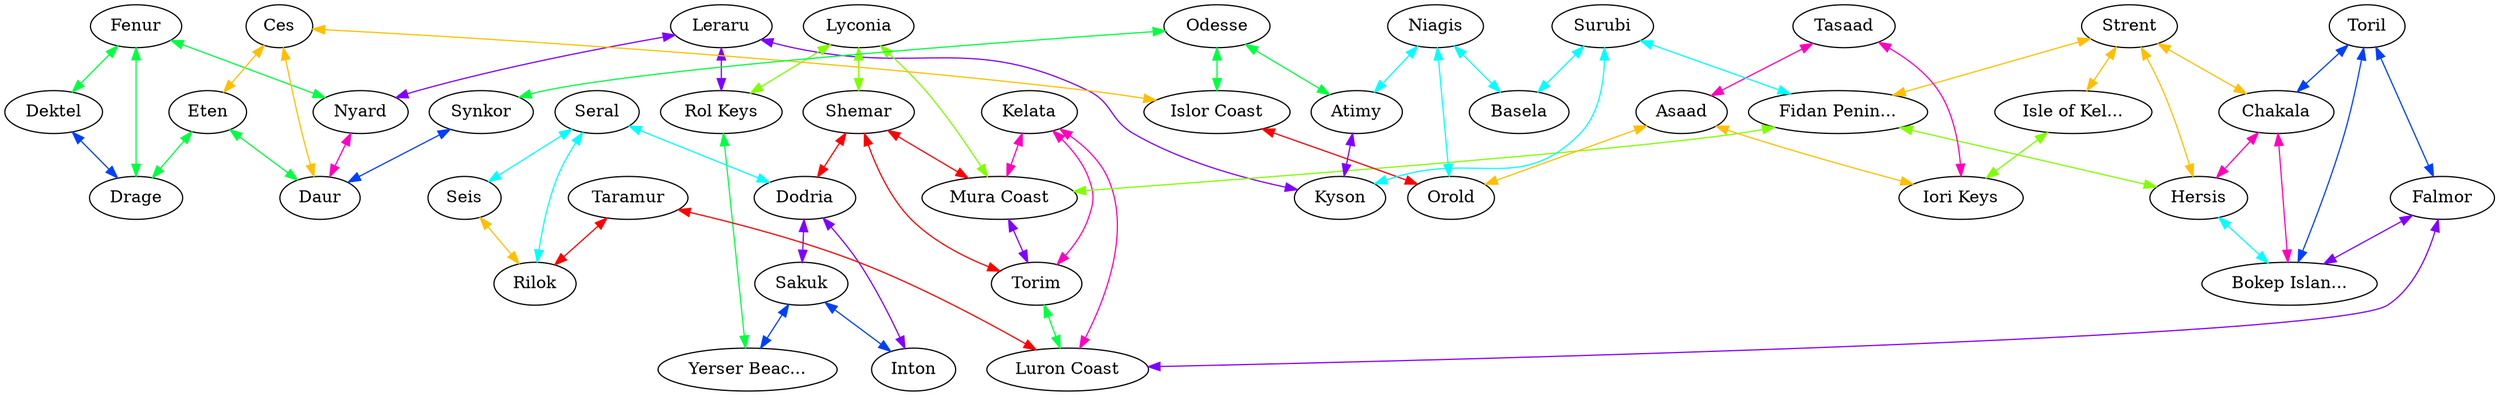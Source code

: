 graph x {
"Dektel" [pos="0.305555555555556,-1.02777777777778",label="Dektel"]
"Fenur" [pos="1.04166666666667,-1.61111111111111",label="Fenur"]
"Drage" [pos="0.333333333333333,-1.93055555555556",label="Drage"]
"Nyard" [pos="2.125,-1.30555555555556",label="Nyard"]
"Leraru" [pos="3.20833333333333,-1.27777777777778",label="Leraru"]
"Rol Keys" [pos="4.88888888888889,-1.63888888888889",label="Rol Keys"]
"Yerser Beach" [pos="4.55555555555556,-0.791666666666667",label="Yerser Beac..."]
"Sakuk" [pos="5.38888888888889,-0.916666666666667",label="Sakuk"]
"Inton" [pos="5.66666666666667,-0.638888888888889",label="Inton"]
"Dodria" [pos="6.09722222222222,-0.944444444444444",label="Dodria"]
"Seral" [pos="7.22222222222222,-1.01388888888889",label="Seral"]
"Seis" [pos="7.31944444444444,-1.54166666666667",label="Seis"]
"Rilok" [pos="7.90277777777778,-1.84722222222222",label="Rilok"]
"Taramur" [pos="7.73611111111111,-2.48611111111111",label="Taramur"]
"Luron Coast" [pos="7.29166666666667,-2.875",label="Luron Coast"]
"Torim" [pos="7.09722222222222,-2.01388888888889",label="Torim"]
"Kelata" [pos="6.875,-2.66666666666667",label="Kelata"]
"Mura Coast" [pos="6.34722222222222,-2.36111111111111",label="Mura Coast"]
"Shemar" [pos="6.30555555555556,-1.47222222222222",label="Shemar"]
"Lyconia" [pos="5.98611111111111,-2.11111111111111",label="Lyconia"]
"Falmor" [pos="7.84722222222222,-3.875",label="Falmor"]
"Toril" [pos="7.58333333333333,-4.68055555555556",label="Toril"]
"Chakala" [pos="6.86111111111111,-5.31944444444444",label="Chakala"]
"Bokep Island" [pos="6.81944444444444,-4.05555555555556",label="Bokep Islan..."]
"Hersis" [pos="5.86111111111111,-4.38888888888889",label="Hersis"]
"Fidan Peninsula" [pos="5.44444444444444,-3.91666666666667",label="Fidan Penin..."]
"Strent" [pos="5.75,-5.02777777777778",label="Strent"]
"Isle of Kell" [pos="4.94444444444444,-5.29166666666667",label="Isle of Kel..."]
"Iori Keys" [pos="4.51388888888889,-4.72222222222222",label="Iori Keys"]
"Tasaad" [pos="3.25,-5.58333333333333",label="Tasaad"]
"Asaad" [pos="2.94444444444444,-4.76388888888889",label="Asaad"]
"Orold" [pos="2.36111111111111,-4.51388888888889",label="Orold"]
"Islor Coast" [pos="1.76388888888889,-3.56944444444444",label="Islor Coast"]
"Ces" [pos="1.125,-3.125",label="Ces"]
"Eten" [pos="0.875,-2.75",label="Eten"]
"Daur" [pos="1.54166666666667,-2.45833333333333",label="Daur"]
"Synkor" [pos="2.125,-2.45833333333333",label="Synkor"]
"Odesse" [pos="2.27777777777778,-3.16666666666667",label="Odesse"]
"Atimy" [pos="3.13888888888889,-3.20833333333333",label="Atimy"]
"Kyson" [pos="3.33333333333333,-2.26388888888889",label="Kyson"]
"Surubi" [pos="4.51388888888889,-3.09722222222222",label="Surubi"]
"Basela" [pos="4.15277777777778,-3.77777777777778",label="Basela"]
"Niagis" [pos="3.26388888888889,-3.81944444444444",label="Niagis"]
"Strent" -- "Hersis" [dir="both",color="0.125,1,1"]
"Strent" -- "Fidan Peninsula" [dir="both",color="0.125,1,1"]
"Strent" -- "Chakala" [dir="both",color="0.125,1,1"]
"Strent" -- "Isle of Kell" [dir="both",color="0.125,1,1"]
"Lyconia" -- "Rol Keys" [dir="both",color="0.25,1,1"]
"Lyconia" -- "Mura Coast" [dir="both",color="0.25,1,1"]
"Lyconia" -- "Shemar" [dir="both",color="0.25,1,1"]
"Odesse" -- "Islor Coast" [dir="both",color="0.375,1,1"]
"Odesse" -- "Atimy" [dir="both",color="0.375,1,1"]
"Odesse" -- "Synkor" [dir="both",color="0.375,1,1"]
"Niagis" -- "Orold" [dir="both",color="0.5,1,1"]
"Niagis" -- "Basela" [dir="both",color="0.5,1,1"]
"Niagis" -- "Atimy" [dir="both",color="0.5,1,1"]
"Toril" -- "Bokep Island" [dir="both",color="0.625,1,1"]
"Toril" -- "Falmor" [dir="both",color="0.625,1,1"]
"Toril" -- "Chakala" [dir="both",color="0.625,1,1"]
"Atimy" -- "Kyson" [dir="both",color="0.75,1,1"]
"Kelata" -- "Torim" [dir="both",color="0.875,1,1"]
"Kelata" -- "Mura Coast" [dir="both",color="0.875,1,1"]
"Kelata" -- "Luron Coast" [dir="both",color="0.875,1,1"]
"Taramur" -- "Luron Coast" [dir="both",color="1,1,1"]
"Taramur" -- "Rilok" [dir="both",color="1,1,1"]
"Ces" -- "Eten" [dir="both",color="0.125,1,1"]
"Ces" -- "Islor Coast" [dir="both",color="0.125,1,1"]
"Ces" -- "Daur" [dir="both",color="0.125,1,1"]
"Isle of Kell" -- "Iori Keys" [dir="both",color="0.25,1,1"]
"Fenur" -- "Dektel" [dir="both",color="0.375,1,1"]
"Fenur" -- "Drage" [dir="both",color="0.375,1,1"]
"Fenur" -- "Nyard" [dir="both",color="0.375,1,1"]
"Surubi" -- "Kyson" [dir="both",color="0.5,1,1"]
"Surubi" -- "Fidan Peninsula" [dir="both",color="0.5,1,1"]
"Surubi" -- "Basela" [dir="both",color="0.5,1,1"]
"Synkor" -- "Daur" [dir="both",color="0.625,1,1"]
"Leraru" -- "Rol Keys" [dir="both",color="0.75,1,1"]
"Leraru" -- "Kyson" [dir="both",color="0.75,1,1"]
"Leraru" -- "Nyard" [dir="both",color="0.75,1,1"]
"Tasaad" -- "Asaad" [dir="both",color="0.875,1,1"]
"Tasaad" -- "Iori Keys" [dir="both",color="0.875,1,1"]
"Shemar" -- "Torim" [dir="both",color="1,1,1"]
"Shemar" -- "Dodria" [dir="both",color="1,1,1"]
"Shemar" -- "Mura Coast" [dir="both",color="1,1,1"]
"Asaad" -- "Orold" [dir="both",color="0.125,1,1"]
"Asaad" -- "Iori Keys" [dir="both",color="0.125,1,1"]
"Fidan Peninsula" -- "Hersis" [dir="both",color="0.25,1,1"]
"Fidan Peninsula" -- "Mura Coast" [dir="both",color="0.25,1,1"]
"Eten" -- "Drage" [dir="both",color="0.375,1,1"]
"Eten" -- "Daur" [dir="both",color="0.375,1,1"]
"Seral" -- "Dodria" [dir="both",color="0.5,1,1"]
"Seral" -- "Rilok" [dir="both",color="0.5,1,1"]
"Seral" -- "Seis" [dir="both",color="0.5,1,1"]
"Mura Coast" -- "Torim" [dir="both",color="0.75,1,1"]
"Nyard" -- "Daur" [dir="both",color="0.875,1,1"]
"Islor Coast" -- "Orold" [dir="both",color="1,1,1"]
"Seis" -- "Rilok" [dir="both",color="0.125,1,1"]
"Rol Keys" -- "Yerser Beach" [dir="both",color="0.375,1,1"]
"Dektel" -- "Drage" [dir="both",color="0.625,1,1"]
"Dodria" -- "Sakuk" [dir="both",color="0.75,1,1"]
"Dodria" -- "Inton" [dir="both",color="0.75,1,1"]
"Chakala" -- "Hersis" [dir="both",color="0.875,1,1"]
"Chakala" -- "Bokep Island" [dir="both",color="0.875,1,1"]
"Torim" -- "Luron Coast" [dir="both",color="0.375,1,1"]
"Hersis" -- "Bokep Island" [dir="both",color="0.5,1,1"]
"Sakuk" -- "Yerser Beach" [dir="both",color="0.625,1,1"]
"Sakuk" -- "Inton" [dir="both",color="0.625,1,1"]
"Falmor" -- "Bokep Island" [dir="both",color="0.75,1,1"]
"Falmor" -- "Luron Coast" [dir="both",color="0.75,1,1"]
}
